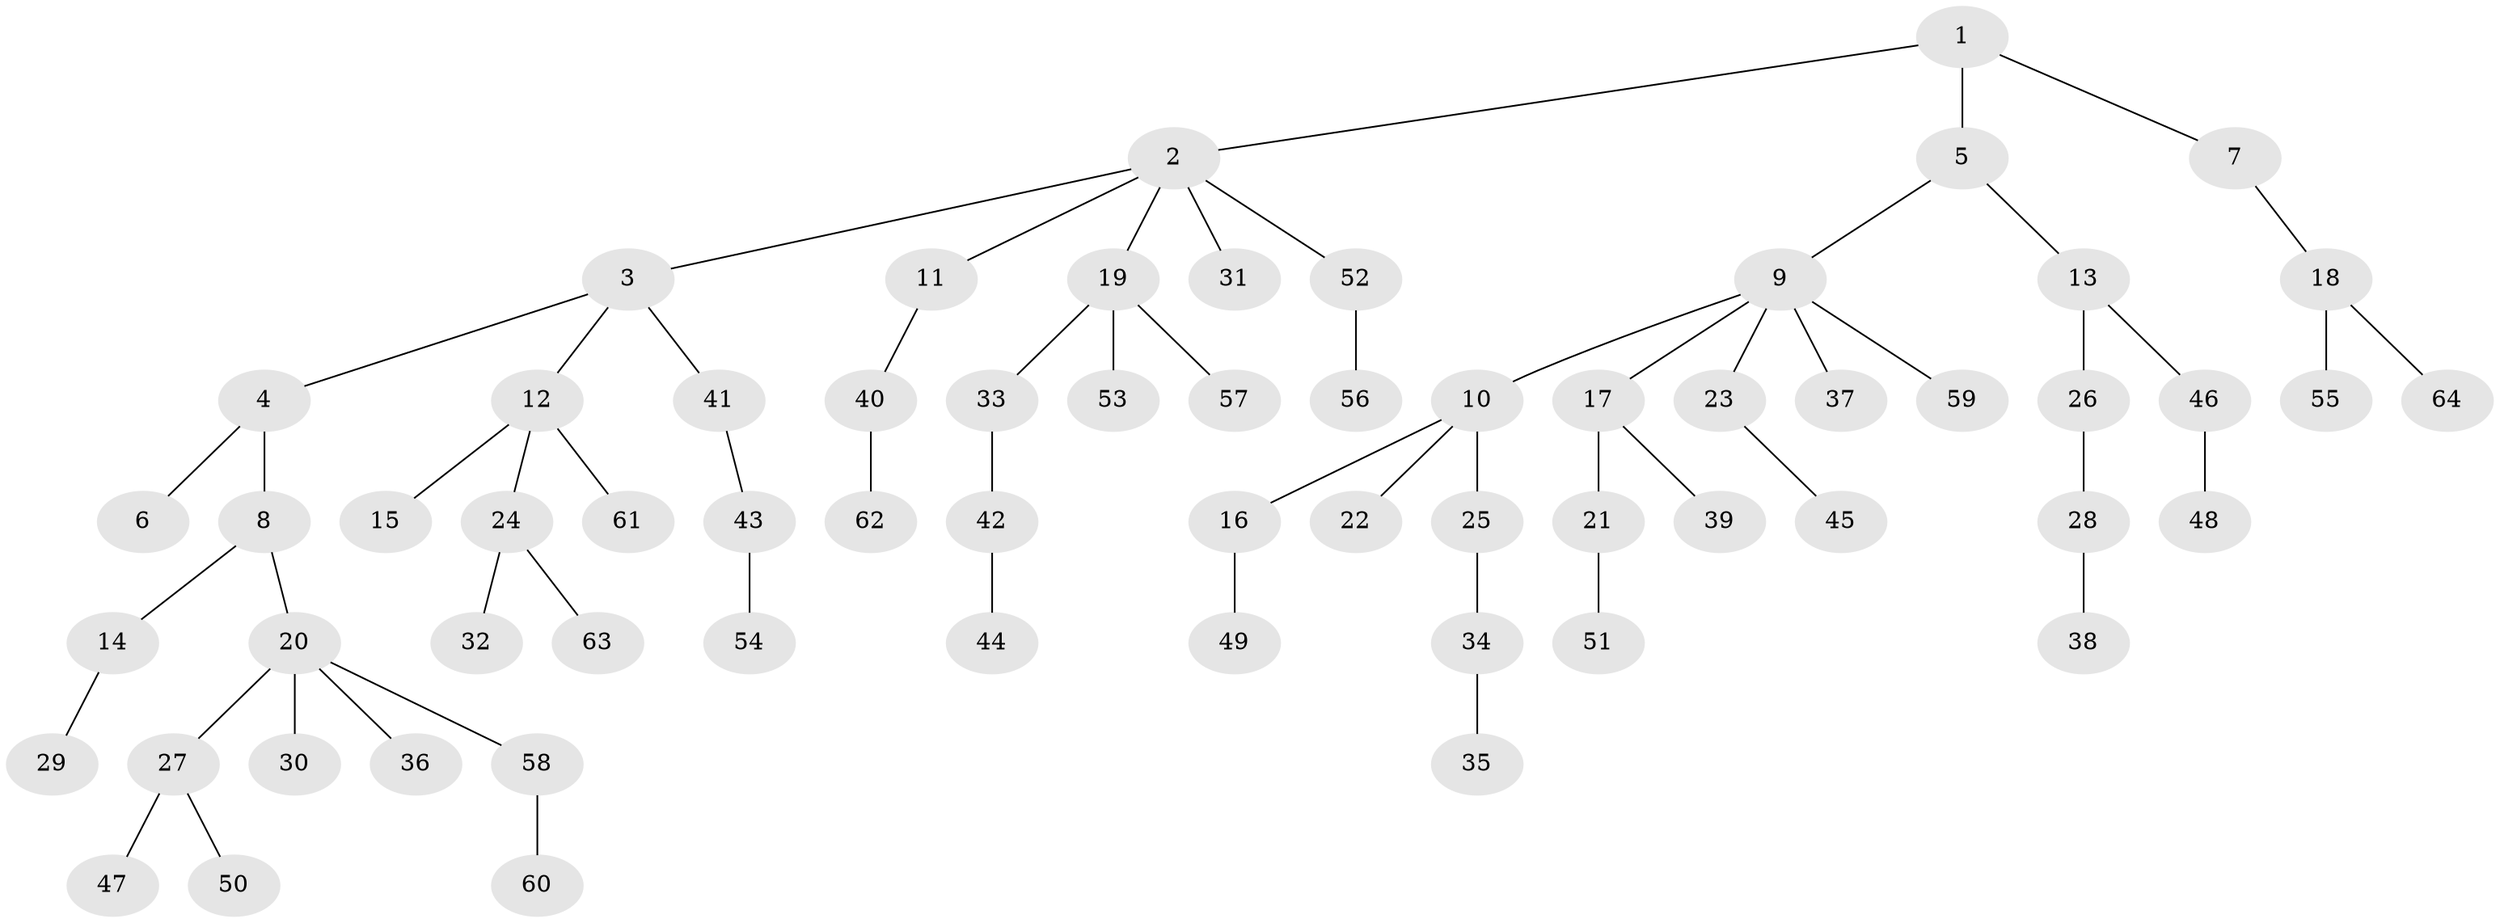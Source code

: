 // Generated by graph-tools (version 1.1) at 2025/11/02/27/25 16:11:27]
// undirected, 64 vertices, 63 edges
graph export_dot {
graph [start="1"]
  node [color=gray90,style=filled];
  1;
  2;
  3;
  4;
  5;
  6;
  7;
  8;
  9;
  10;
  11;
  12;
  13;
  14;
  15;
  16;
  17;
  18;
  19;
  20;
  21;
  22;
  23;
  24;
  25;
  26;
  27;
  28;
  29;
  30;
  31;
  32;
  33;
  34;
  35;
  36;
  37;
  38;
  39;
  40;
  41;
  42;
  43;
  44;
  45;
  46;
  47;
  48;
  49;
  50;
  51;
  52;
  53;
  54;
  55;
  56;
  57;
  58;
  59;
  60;
  61;
  62;
  63;
  64;
  1 -- 2;
  1 -- 5;
  1 -- 7;
  2 -- 3;
  2 -- 11;
  2 -- 19;
  2 -- 31;
  2 -- 52;
  3 -- 4;
  3 -- 12;
  3 -- 41;
  4 -- 6;
  4 -- 8;
  5 -- 9;
  5 -- 13;
  7 -- 18;
  8 -- 14;
  8 -- 20;
  9 -- 10;
  9 -- 17;
  9 -- 23;
  9 -- 37;
  9 -- 59;
  10 -- 16;
  10 -- 22;
  10 -- 25;
  11 -- 40;
  12 -- 15;
  12 -- 24;
  12 -- 61;
  13 -- 26;
  13 -- 46;
  14 -- 29;
  16 -- 49;
  17 -- 21;
  17 -- 39;
  18 -- 55;
  18 -- 64;
  19 -- 33;
  19 -- 53;
  19 -- 57;
  20 -- 27;
  20 -- 30;
  20 -- 36;
  20 -- 58;
  21 -- 51;
  23 -- 45;
  24 -- 32;
  24 -- 63;
  25 -- 34;
  26 -- 28;
  27 -- 47;
  27 -- 50;
  28 -- 38;
  33 -- 42;
  34 -- 35;
  40 -- 62;
  41 -- 43;
  42 -- 44;
  43 -- 54;
  46 -- 48;
  52 -- 56;
  58 -- 60;
}
